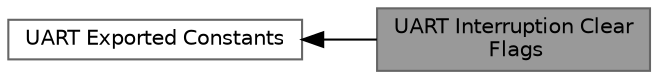 digraph "UART Interruption Clear Flags"
{
 // LATEX_PDF_SIZE
  bgcolor="transparent";
  edge [fontname=Helvetica,fontsize=10,labelfontname=Helvetica,labelfontsize=10];
  node [fontname=Helvetica,fontsize=10,shape=box,height=0.2,width=0.4];
  rankdir=LR;
  Node2 [id="Node000002",label="UART Exported Constants",height=0.2,width=0.4,color="grey40", fillcolor="white", style="filled",URL="$group___u_a_r_t___exported___constants.html",tooltip=" "];
  Node1 [id="Node000001",label="UART Interruption Clear\l Flags",height=0.2,width=0.4,color="gray40", fillcolor="grey60", style="filled", fontcolor="black",tooltip=" "];
  Node2->Node1 [shape=plaintext, dir="back", style="solid"];
}
